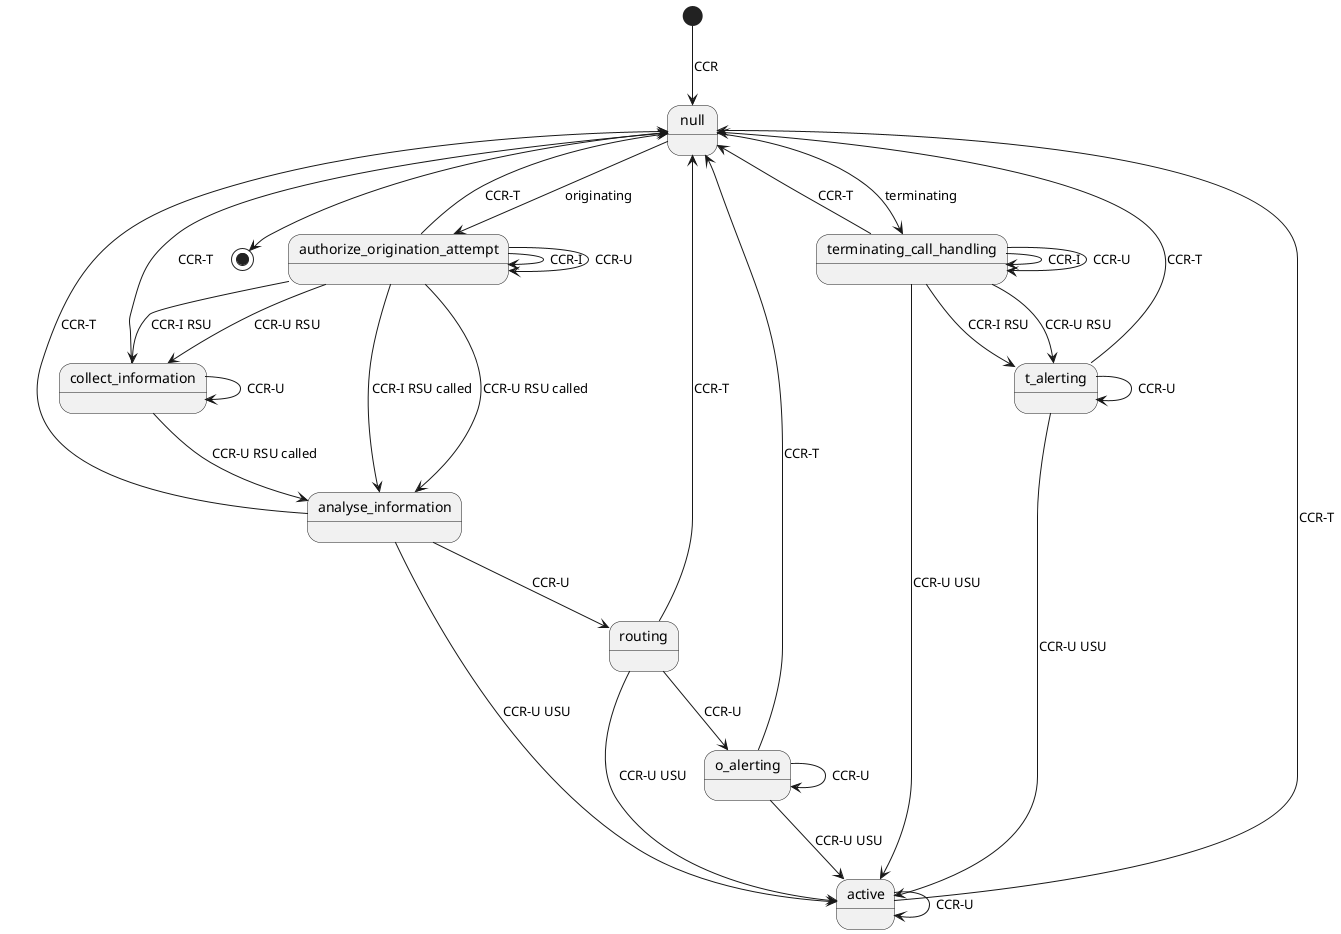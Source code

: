 @startuml

state null {
}
state authorize_origination_attempt {
}
state terminating_call_handling {
}
state collect_information {
}
state analyse_information {
}
state routing {
}
state o_alerting {
}
state t_alerting {
}
state active {
}

[*] --> null : CCR
null --> authorize_origination_attempt : originating
null --> terminating_call_handling : terminating
null --> [*]

authorize_origination_attempt --> collect_information : CCR-I RSU
authorize_origination_attempt --> collect_information : CCR-U RSU
authorize_origination_attempt --> analyse_information : CCR-I RSU called
authorize_origination_attempt --> analyse_information : CCR-U RSU called
authorize_origination_attempt --> authorize_origination_attempt : CCR-I
authorize_origination_attempt --> authorize_origination_attempt : CCR-U
authorize_origination_attempt --> null : CCR-T

terminating_call_handling --> t_alerting : CCR-I RSU
terminating_call_handling --> t_alerting : CCR-U RSU
terminating_call_handling --> active : CCR-U USU
terminating_call_handling --> terminating_call_handling : CCR-I
terminating_call_handling --> terminating_call_handling : CCR-U
terminating_call_handling --> null : CCR-T

collect_information --> analyse_information : CCR-U RSU called
collect_information --> collect_information : CCR-U 
collect_information --> null : CCR-T

analyse_information --> active : CCR-U USU
analyse_information --> routing : CCR-U
analyse_information --> null : CCR-T

routing --> active : CCR-U USU
routing --> o_alerting : CCR-U
routing --> null : CCR-T

o_alerting --> active : CCR-U USU
o_alerting --> o_alerting : CCR-U
o_alerting --> null : CCR-T

t_alerting --> active : CCR-U USU
t_alerting --> t_alerting : CCR-U
t_alerting --> null : CCR-T

active --> null : CCR-T
active --> active : CCR-U

@enduml
